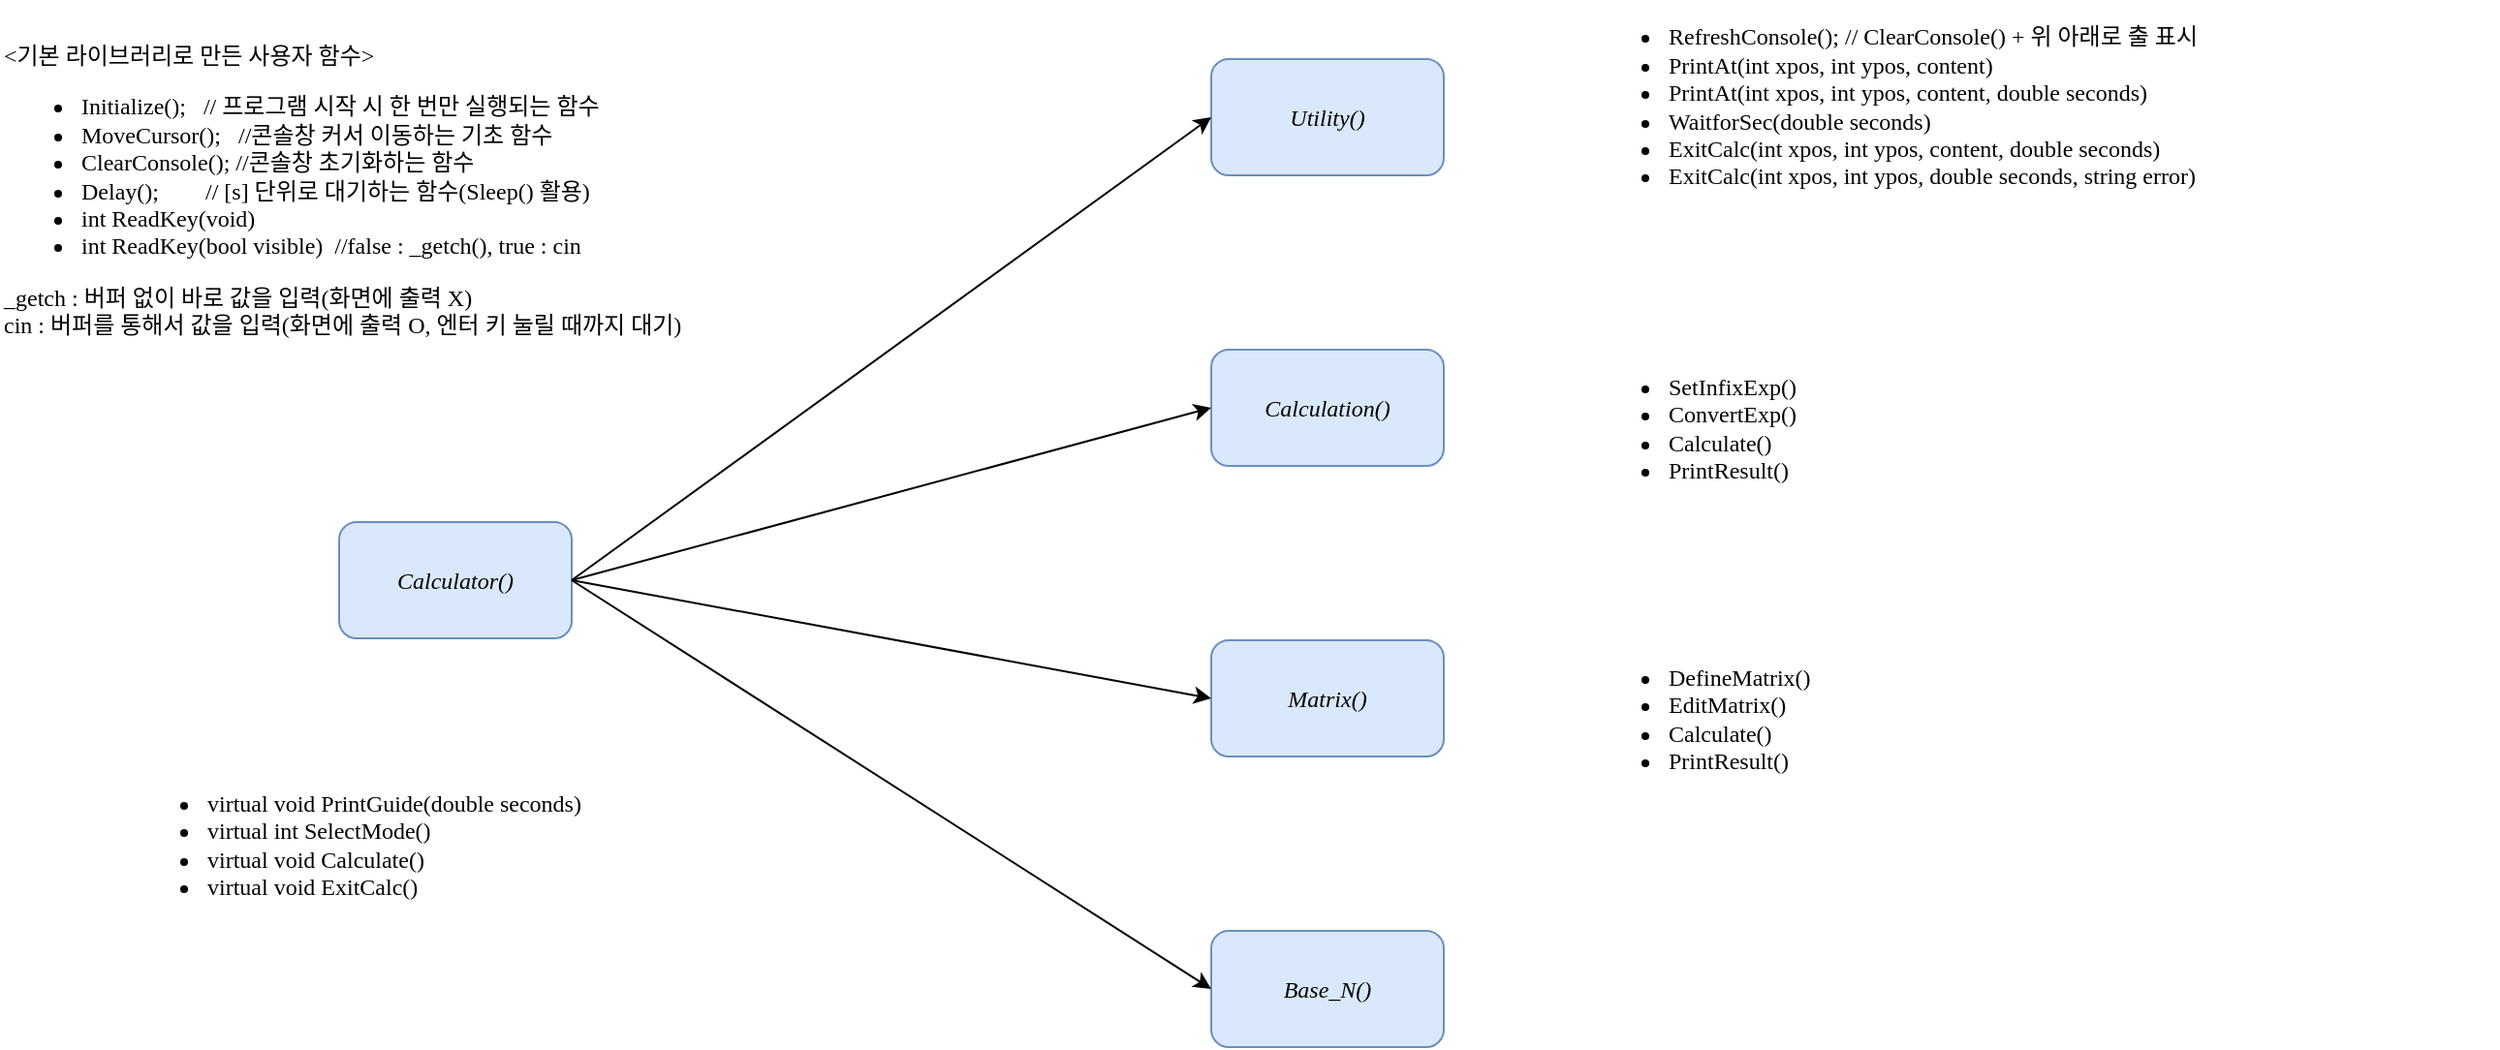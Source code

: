 <mxfile version="12.3.2" type="device" pages="1"><diagram id="VhQslE05LYIHR7yojfPo" name="Page-1"><mxGraphModel dx="2577" dy="808" grid="1" gridSize="10" guides="1" tooltips="1" connect="1" arrows="1" fold="1" page="1" pageScale="1" pageWidth="1169" pageHeight="827" math="0" shadow="0"><root><mxCell id="0"/><mxCell id="1" parent="0"/><mxCell id="922JNLQufpqlNoyT9JKd-1" value="Calculator()" style="rounded=1;whiteSpace=wrap;html=1;fillColor=#dae8fc;strokeColor=#6c8ebf;fontFamily=Lucida Console;fontStyle=2" vertex="1" parent="1"><mxGeometry x="-60" y="397.5" width="120" height="60" as="geometry"/></mxCell><mxCell id="922JNLQufpqlNoyT9JKd-2" value="Utility()" style="rounded=1;whiteSpace=wrap;html=1;fillColor=#dae8fc;strokeColor=#6c8ebf;fontFamily=Lucida Console;fontStyle=2" vertex="1" parent="1"><mxGeometry x="390" y="158.5" width="120" height="60" as="geometry"/></mxCell><mxCell id="922JNLQufpqlNoyT9JKd-3" value="Matrix()" style="rounded=1;whiteSpace=wrap;html=1;fillColor=#dae8fc;strokeColor=#6c8ebf;fontFamily=Lucida Console;fontStyle=2" vertex="1" parent="1"><mxGeometry x="390" y="458.5" width="120" height="60" as="geometry"/></mxCell><mxCell id="922JNLQufpqlNoyT9JKd-4" value="Calculation()" style="rounded=1;whiteSpace=wrap;html=1;fillColor=#dae8fc;strokeColor=#6c8ebf;fontFamily=Lucida Console;fontStyle=2" vertex="1" parent="1"><mxGeometry x="390" y="308.5" width="120" height="60" as="geometry"/></mxCell><mxCell id="922JNLQufpqlNoyT9JKd-5" value="Base_N()" style="rounded=1;whiteSpace=wrap;html=1;fillColor=#dae8fc;strokeColor=#6c8ebf;fontFamily=Lucida Console;fontStyle=2" vertex="1" parent="1"><mxGeometry x="390" y="608.5" width="120" height="60" as="geometry"/></mxCell><mxCell id="922JNLQufpqlNoyT9JKd-8" value="&lt;div&gt;&lt;/div&gt;&lt;div&gt;&lt;br&gt;&lt;/div&gt;&lt;span&gt;&amp;lt;기본 라이브러리로 만든 사용자 함수&amp;gt;&lt;/span&gt;&lt;br&gt;&lt;ul&gt;&lt;li&gt;&lt;span&gt;Initialize();&amp;nbsp; &amp;nbsp;// 프로그램 시작 시 한 번만 실행되는 함수&lt;/span&gt;&lt;/li&gt;&lt;li&gt;&lt;span&gt;MoveCursor();&amp;nbsp; &amp;nbsp;//콘솔창 커서 이동하는 기초 함수&lt;/span&gt;&lt;/li&gt;&lt;li&gt;&lt;span&gt;ClearConsole(); //콘솔창 초기화하는 함수&lt;/span&gt;&lt;/li&gt;&lt;li&gt;&lt;span&gt;Delay();&amp;nbsp; &amp;nbsp; &amp;nbsp; &amp;nbsp; // [s] 단위로 대기하는 함수(Sleep() 활용)&lt;/span&gt;&lt;/li&gt;&lt;li&gt;&lt;span&gt;int ReadKey(void)&lt;/span&gt;&lt;/li&gt;&lt;li&gt;int ReadKey(bool visible)&amp;nbsp; //false : _getch(), true : cin&lt;/li&gt;&lt;/ul&gt;_getch : 버퍼 없이 바로 값을 입력(화면에 출력 X)&lt;br&gt;cin : 버퍼를 통해서 값을 입력(화면에 출력 O, 엔터 키 눌릴 때까지 대기)" style="text;html=1;align=left;verticalAlign=middle;resizable=0;points=[];;autosize=1;fontFamily=Lucida Console;fontStyle=0" vertex="1" parent="1"><mxGeometry x="-235" y="133.5" width="470" height="170" as="geometry"/></mxCell><mxCell id="922JNLQufpqlNoyT9JKd-11" value="&lt;ul&gt;&lt;li&gt;RefreshConsole(); // ClearConsole() + 위 아래로 출 표시&lt;/li&gt;&lt;li&gt;PrintAt(int xpos, int ypos, content)&lt;/li&gt;&lt;li&gt;PrintAt(int xpos, int ypos, content, double seconds)&lt;/li&gt;&lt;li&gt;WaitforSec(double seconds)&lt;/li&gt;&lt;li&gt;ExitCalc(int xpos, int ypos, content, double seconds)&lt;/li&gt;&lt;li&gt;ExitCalc(int xpos, int ypos, double seconds, string error)&lt;/li&gt;&lt;/ul&gt;" style="text;html=1;align=left;verticalAlign=middle;resizable=0;points=[];;autosize=1;fontFamily=Lucida Console;" vertex="1" parent="1"><mxGeometry x="584" y="128" width="470" height="110" as="geometry"/></mxCell><mxCell id="922JNLQufpqlNoyT9JKd-14" value="&lt;ul&gt;&lt;li&gt;SetInfixExp()&lt;br&gt;&lt;/li&gt;&lt;li&gt;ConvertExp()&lt;/li&gt;&lt;li&gt;Calculate()&lt;/li&gt;&lt;li&gt;PrintResult()&lt;/li&gt;&lt;/ul&gt;" style="text;html=1;align=left;verticalAlign=middle;resizable=0;points=[];;autosize=1;fontFamily=Lucida Console;" vertex="1" parent="1"><mxGeometry x="584" y="303.5" width="150" height="90" as="geometry"/></mxCell><mxCell id="922JNLQufpqlNoyT9JKd-16" value="&lt;ul&gt;&lt;li&gt;DefineMatrix()&lt;/li&gt;&lt;li&gt;EditMatrix()&lt;/li&gt;&lt;li&gt;Calculate()&lt;/li&gt;&lt;li&gt;PrintResult()&lt;/li&gt;&lt;/ul&gt;" style="text;html=1;align=left;verticalAlign=middle;resizable=0;points=[];;autosize=1;fontFamily=Lucida Console;" vertex="1" parent="1"><mxGeometry x="584" y="453.5" width="160" height="90" as="geometry"/></mxCell><mxCell id="922JNLQufpqlNoyT9JKd-23" value="&lt;ul&gt;&lt;li&gt;virtual void PrintGuide(double seconds)&lt;/li&gt;&lt;li&gt;virtual int SelectMode()&lt;/li&gt;&lt;li&gt;virtual void Calculate()&lt;/li&gt;&lt;li&gt;virtual void ExitCalc()&lt;/li&gt;&lt;/ul&gt;" style="text;html=1;align=left;verticalAlign=middle;resizable=0;points=[];;autosize=1;fontFamily=Lucida Console;" vertex="1" parent="1"><mxGeometry x="-170" y="518.5" width="340" height="90" as="geometry"/></mxCell><mxCell id="922JNLQufpqlNoyT9JKd-24" value="" style="endArrow=classic;html=1;fontFamily=Lucida Console;entryX=0;entryY=0.5;entryDx=0;entryDy=0;exitX=1;exitY=0.5;exitDx=0;exitDy=0;" edge="1" parent="1" source="922JNLQufpqlNoyT9JKd-1" target="922JNLQufpqlNoyT9JKd-2"><mxGeometry width="50" height="50" relative="1" as="geometry"><mxPoint x="150" y="663.5" as="sourcePoint"/><mxPoint x="200" y="613.5" as="targetPoint"/></mxGeometry></mxCell><mxCell id="922JNLQufpqlNoyT9JKd-25" value="" style="endArrow=classic;html=1;fontFamily=Lucida Console;entryX=0;entryY=0.5;entryDx=0;entryDy=0;exitX=1;exitY=0.5;exitDx=0;exitDy=0;" edge="1" parent="1" source="922JNLQufpqlNoyT9JKd-1" target="922JNLQufpqlNoyT9JKd-4"><mxGeometry width="50" height="50" relative="1" as="geometry"><mxPoint x="160" y="673.5" as="sourcePoint"/><mxPoint x="210" y="623.5" as="targetPoint"/></mxGeometry></mxCell><mxCell id="922JNLQufpqlNoyT9JKd-26" value="" style="endArrow=classic;html=1;fontFamily=Lucida Console;entryX=0;entryY=0.5;entryDx=0;entryDy=0;exitX=1;exitY=0.5;exitDx=0;exitDy=0;" edge="1" parent="1" source="922JNLQufpqlNoyT9JKd-1" target="922JNLQufpqlNoyT9JKd-3"><mxGeometry width="50" height="50" relative="1" as="geometry"><mxPoint x="170" y="683.5" as="sourcePoint"/><mxPoint x="220" y="633.5" as="targetPoint"/></mxGeometry></mxCell><mxCell id="922JNLQufpqlNoyT9JKd-27" value="" style="endArrow=classic;html=1;fontFamily=Lucida Console;entryX=0;entryY=0.5;entryDx=0;entryDy=0;exitX=1;exitY=0.5;exitDx=0;exitDy=0;" edge="1" parent="1" source="922JNLQufpqlNoyT9JKd-1" target="922JNLQufpqlNoyT9JKd-5"><mxGeometry width="50" height="50" relative="1" as="geometry"><mxPoint x="180" y="693.5" as="sourcePoint"/><mxPoint x="230" y="643.5" as="targetPoint"/></mxGeometry></mxCell></root></mxGraphModel></diagram></mxfile>
